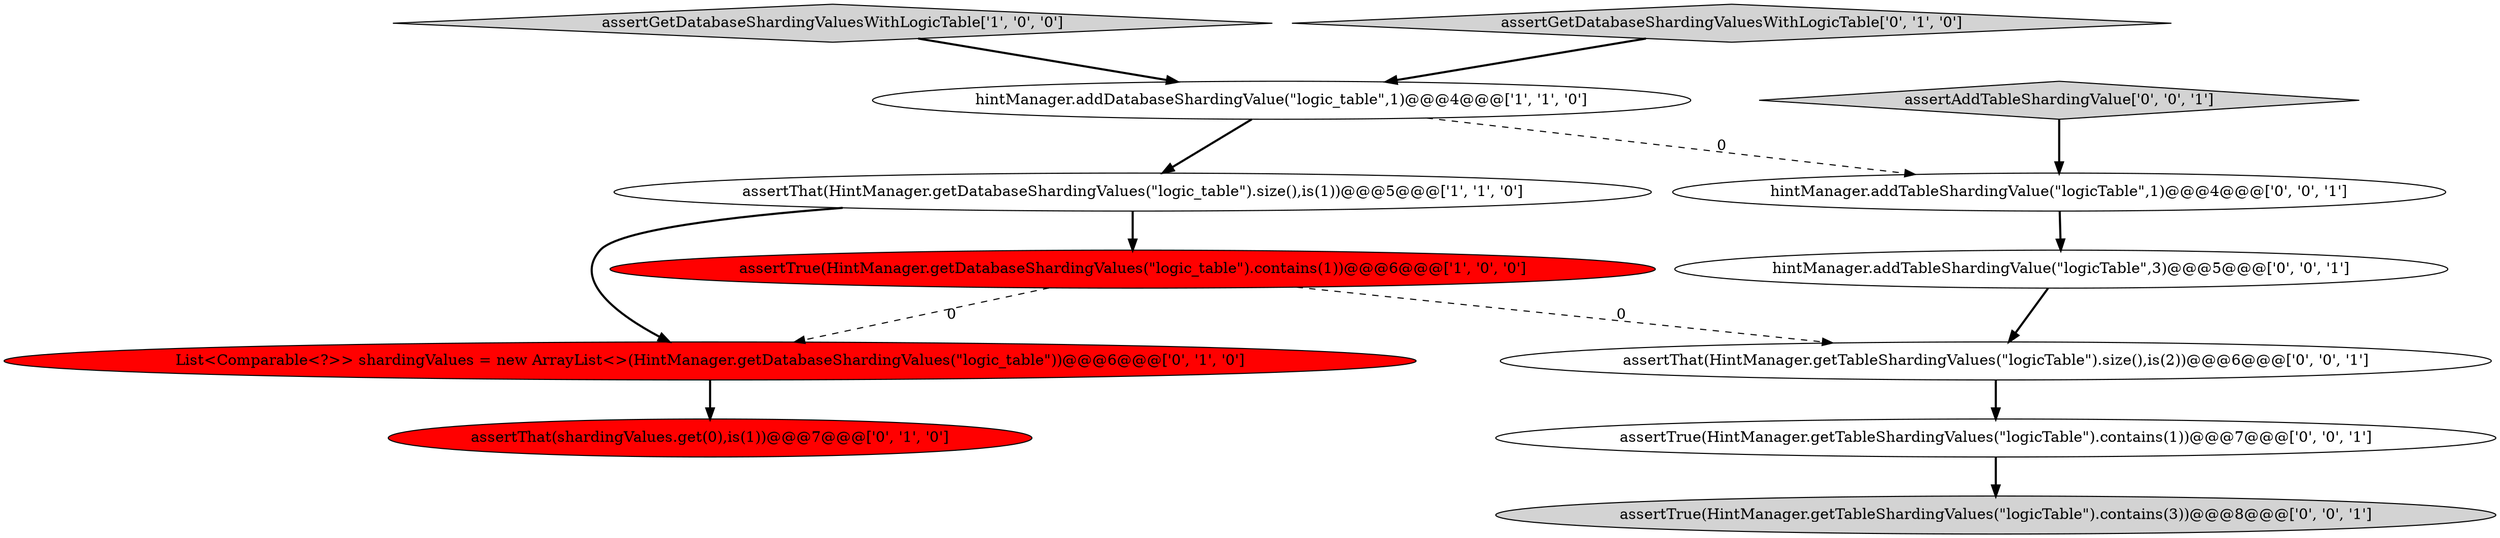 digraph {
0 [style = filled, label = "assertGetDatabaseShardingValuesWithLogicTable['1', '0', '0']", fillcolor = lightgray, shape = diamond image = "AAA0AAABBB1BBB"];
9 [style = filled, label = "hintManager.addTableShardingValue(\"logicTable\",3)@@@5@@@['0', '0', '1']", fillcolor = white, shape = ellipse image = "AAA0AAABBB3BBB"];
8 [style = filled, label = "assertTrue(HintManager.getTableShardingValues(\"logicTable\").contains(1))@@@7@@@['0', '0', '1']", fillcolor = white, shape = ellipse image = "AAA0AAABBB3BBB"];
12 [style = filled, label = "assertThat(HintManager.getTableShardingValues(\"logicTable\").size(),is(2))@@@6@@@['0', '0', '1']", fillcolor = white, shape = ellipse image = "AAA0AAABBB3BBB"];
6 [style = filled, label = "List<Comparable<?>> shardingValues = new ArrayList<>(HintManager.getDatabaseShardingValues(\"logic_table\"))@@@6@@@['0', '1', '0']", fillcolor = red, shape = ellipse image = "AAA1AAABBB2BBB"];
2 [style = filled, label = "assertTrue(HintManager.getDatabaseShardingValues(\"logic_table\").contains(1))@@@6@@@['1', '0', '0']", fillcolor = red, shape = ellipse image = "AAA1AAABBB1BBB"];
5 [style = filled, label = "assertGetDatabaseShardingValuesWithLogicTable['0', '1', '0']", fillcolor = lightgray, shape = diamond image = "AAA0AAABBB2BBB"];
7 [style = filled, label = "assertAddTableShardingValue['0', '0', '1']", fillcolor = lightgray, shape = diamond image = "AAA0AAABBB3BBB"];
10 [style = filled, label = "assertTrue(HintManager.getTableShardingValues(\"logicTable\").contains(3))@@@8@@@['0', '0', '1']", fillcolor = lightgray, shape = ellipse image = "AAA0AAABBB3BBB"];
11 [style = filled, label = "hintManager.addTableShardingValue(\"logicTable\",1)@@@4@@@['0', '0', '1']", fillcolor = white, shape = ellipse image = "AAA0AAABBB3BBB"];
3 [style = filled, label = "assertThat(HintManager.getDatabaseShardingValues(\"logic_table\").size(),is(1))@@@5@@@['1', '1', '0']", fillcolor = white, shape = ellipse image = "AAA0AAABBB1BBB"];
4 [style = filled, label = "assertThat(shardingValues.get(0),is(1))@@@7@@@['0', '1', '0']", fillcolor = red, shape = ellipse image = "AAA1AAABBB2BBB"];
1 [style = filled, label = "hintManager.addDatabaseShardingValue(\"logic_table\",1)@@@4@@@['1', '1', '0']", fillcolor = white, shape = ellipse image = "AAA0AAABBB1BBB"];
1->3 [style = bold, label=""];
6->4 [style = bold, label=""];
3->6 [style = bold, label=""];
5->1 [style = bold, label=""];
8->10 [style = bold, label=""];
2->12 [style = dashed, label="0"];
9->12 [style = bold, label=""];
7->11 [style = bold, label=""];
3->2 [style = bold, label=""];
11->9 [style = bold, label=""];
12->8 [style = bold, label=""];
0->1 [style = bold, label=""];
1->11 [style = dashed, label="0"];
2->6 [style = dashed, label="0"];
}
